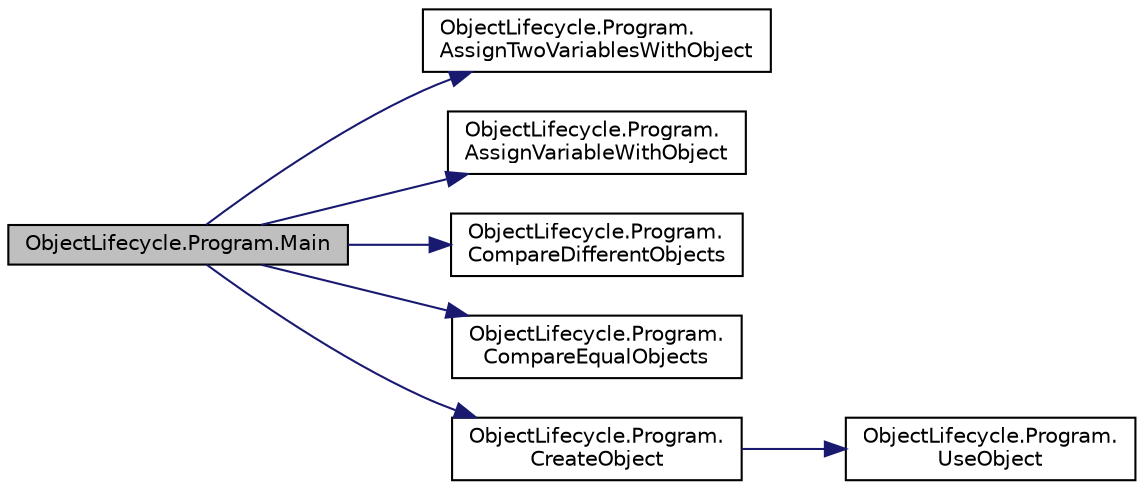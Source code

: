 digraph "ObjectLifecycle.Program.Main"
{
 // INTERACTIVE_SVG=YES
 // LATEX_PDF_SIZE
  edge [fontname="Helvetica",fontsize="10",labelfontname="Helvetica",labelfontsize="10"];
  node [fontname="Helvetica",fontsize="10",shape=record];
  rankdir="LR";
  Node1 [label="ObjectLifecycle.Program.Main",height=0.2,width=0.4,color="black", fillcolor="grey75", style="filled", fontcolor="black",tooltip="El punto de entrada al programa."];
  Node1 -> Node2 [color="midnightblue",fontsize="10",style="solid",fontname="Helvetica"];
  Node2 [label="ObjectLifecycle.Program.\lAssignTwoVariablesWithObject",height=0.2,width=0.4,color="black", fillcolor="white", style="filled",URL="$classObjectLifecycle_1_1Program.html#a98bae0fa28bf2c5fdd2a2066fa43ed5b",tooltip="Ejemplo que muestra la asignación del mismo objeto a dos variables."];
  Node1 -> Node3 [color="midnightblue",fontsize="10",style="solid",fontname="Helvetica"];
  Node3 [label="ObjectLifecycle.Program.\lAssignVariableWithObject",height=0.2,width=0.4,color="black", fillcolor="white", style="filled",URL="$classObjectLifecycle_1_1Program.html#a51130a4cd9512a6a718243975b7c7713",tooltip="Ejemplo que muestra la asignación de un objeto a una variable."];
  Node1 -> Node4 [color="midnightblue",fontsize="10",style="solid",fontname="Helvetica"];
  Node4 [label="ObjectLifecycle.Program.\lCompareDifferentObjects",height=0.2,width=0.4,color="black", fillcolor="white", style="filled",URL="$classObjectLifecycle_1_1Program.html#ae746cec7568772adcd0447bd929e99fb",tooltip="Ejemplo que muestra la comparación de dos objetos diferentes asignados a dos variables diferentes."];
  Node1 -> Node5 [color="midnightblue",fontsize="10",style="solid",fontname="Helvetica"];
  Node5 [label="ObjectLifecycle.Program.\lCompareEqualObjects",height=0.2,width=0.4,color="black", fillcolor="white", style="filled",URL="$classObjectLifecycle_1_1Program.html#a34658a5669f7e20abe7582447acf1de0",tooltip="Ejemplo que muestra la comparación de dos objetos ¿iguales? asignados a dos variables diferentes."];
  Node1 -> Node6 [color="midnightblue",fontsize="10",style="solid",fontname="Helvetica"];
  Node6 [label="ObjectLifecycle.Program.\lCreateObject",height=0.2,width=0.4,color="black", fillcolor="white", style="filled",URL="$classObjectLifecycle_1_1Program.html#a210497dac2a02c3a714e0e31ceb31a6c",tooltip="Ejemplo que muestra el pasaje como parámetro de un objeto"];
  Node6 -> Node7 [color="midnightblue",fontsize="10",style="solid",fontname="Helvetica"];
  Node7 [label="ObjectLifecycle.Program.\lUseObject",height=0.2,width=0.4,color="black", fillcolor="white", style="filled",URL="$classObjectLifecycle_1_1Program.html#a00a4a8e5d28f0d1d77a16e134699465e",tooltip="Ejemplo que muestra cómo modificar un objeto que se recibe como parámetro."];
}
